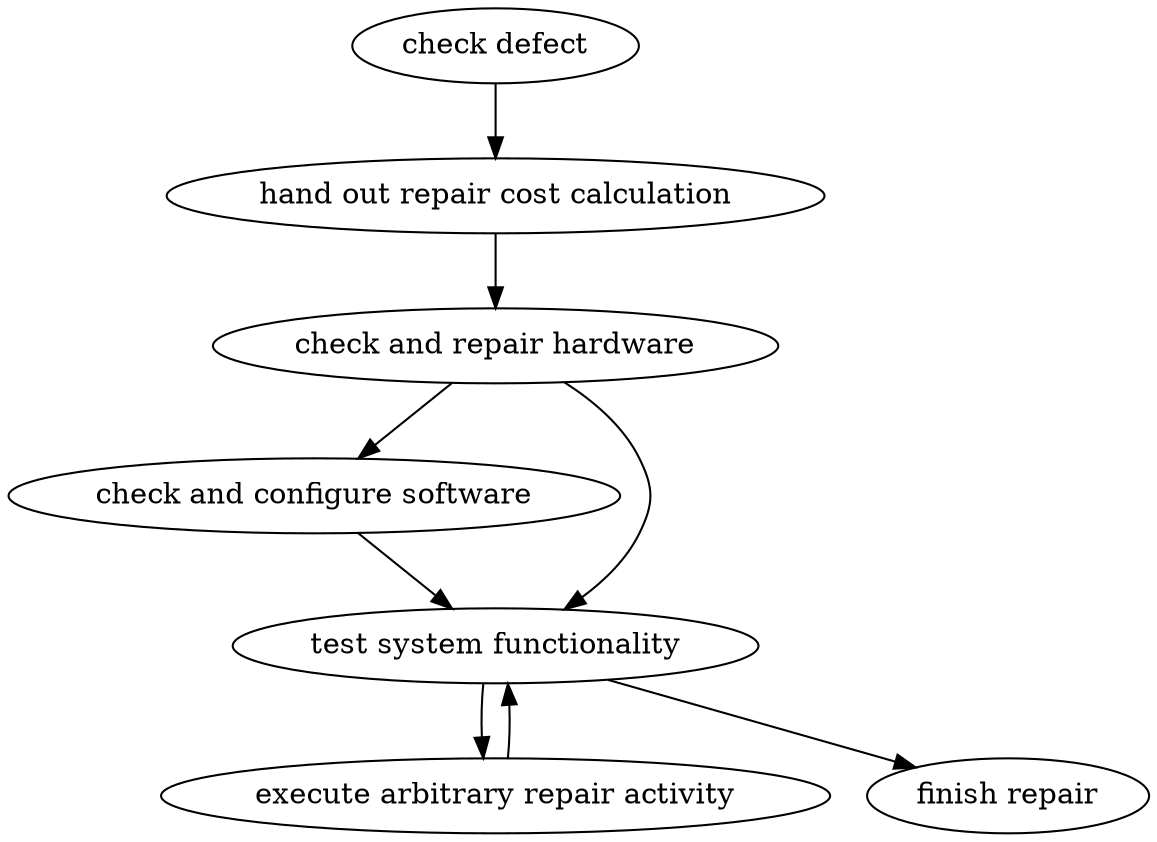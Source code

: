 strict digraph "doc-1.2" {
	graph [name="doc-1.2"];
	"check defect"	[attrs="{'type': 'Activity', 'label': 'check defect'}"];
	"hand out repair cost calculation"	[attrs="{'type': 'Activity', 'label': 'hand out repair cost calculation'}"];
	"check defect" -> "hand out repair cost calculation"	[attrs="{'type': 'flow', 'label': 'flow'}"];
	"check and repair hardware"	[attrs="{'type': 'Activity', 'label': 'check and repair hardware'}"];
	"hand out repair cost calculation" -> "check and repair hardware"	[attrs="{'type': 'flow', 'label': 'flow'}"];
	"check and configure software"	[attrs="{'type': 'Activity', 'label': 'check and configure software'}"];
	"check and repair hardware" -> "check and configure software"	[attrs="{'type': 'flow', 'label': 'flow'}"];
	"test system functionality"	[attrs="{'type': 'Activity', 'label': 'test system functionality'}"];
	"check and repair hardware" -> "test system functionality"	[attrs="{'type': 'flow', 'label': 'flow'}"];
	"check and configure software" -> "test system functionality"	[attrs="{'type': 'flow', 'label': 'flow'}"];
	"execute arbitrary repair activity"	[attrs="{'type': 'Activity', 'label': 'execute arbitrary repair activity'}"];
	"test system functionality" -> "execute arbitrary repair activity"	[attrs="{'type': 'flow', 'label': 'flow'}"];
	"finish repair"	[attrs="{'type': 'Activity', 'label': 'finish repair'}"];
	"test system functionality" -> "finish repair"	[attrs="{'type': 'flow', 'label': 'flow'}"];
	"execute arbitrary repair activity" -> "test system functionality"	[attrs="{'type': 'flow', 'label': 'flow'}"];
}
